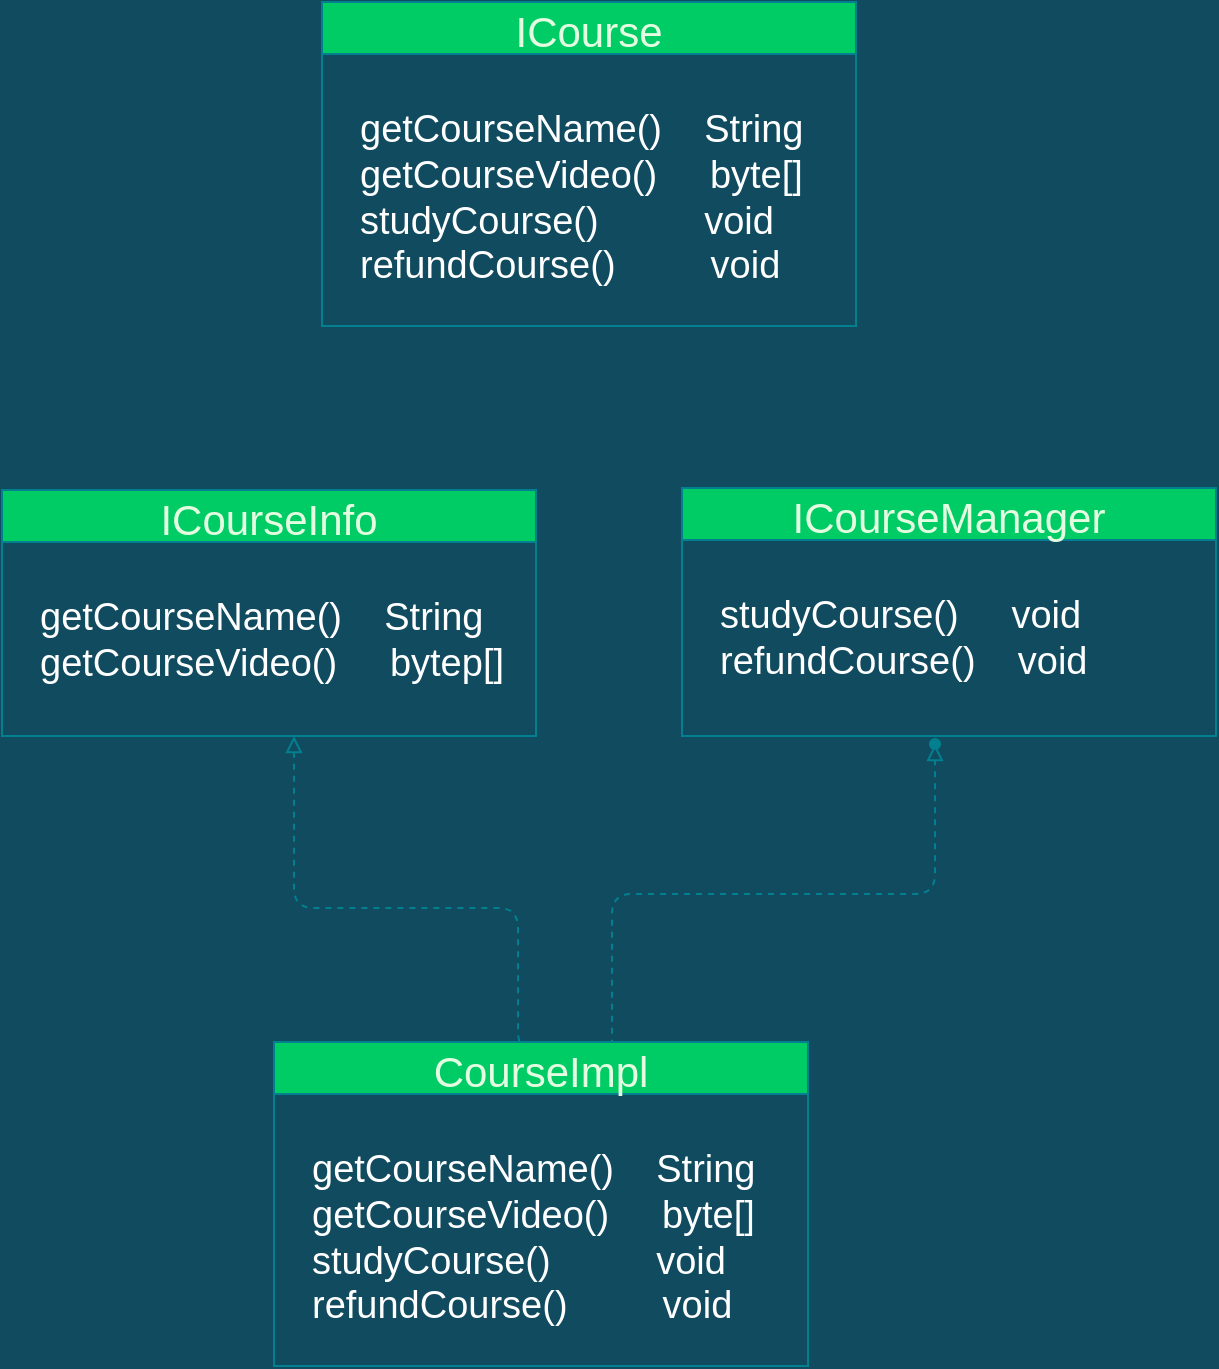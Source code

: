 <mxfile version="14.7.6" type="github">
  <diagram name="Page-1" id="c4acf3e9-155e-7222-9cf6-157b1a14988f">
    <mxGraphModel dx="1694" dy="805" grid="0" gridSize="10" guides="1" tooltips="1" connect="1" arrows="1" fold="1" page="1" pageScale="1" pageWidth="850" pageHeight="1100" background="#114B5F" math="0" shadow="0">
      <root>
        <mxCell id="0" />
        <mxCell id="1" parent="0" />
        <mxCell id="Q_LaTC8-RJTo9dfhqVQh-1" value="ICourse" style="swimlane;fontStyle=0;childLayout=stackLayout;horizontal=1;startSize=26;horizontalStack=0;resizeParent=1;resizeParentMax=0;resizeLast=0;collapsible=1;marginBottom=0;rounded=0;sketch=0;fontColor=#E4FDE1;strokeColor=#028090;fillColor=#00CC66;fontSize=21;" vertex="1" parent="1">
          <mxGeometry x="296" y="64" width="267" height="162" as="geometry" />
        </mxCell>
        <mxCell id="Q_LaTC8-RJTo9dfhqVQh-2" value="&lt;p style=&quot;line-height: 120%&quot;&gt;getCourseName()&amp;nbsp; &amp;nbsp; String&lt;br style=&quot;font-size: 19px&quot;&gt;getCourseVideo()&amp;nbsp; &amp;nbsp; &amp;nbsp;byte[]&lt;br&gt;studyCourse()&amp;nbsp; &amp;nbsp; &amp;nbsp; &amp;nbsp; &amp;nbsp; void&lt;br&gt;refundCourse()&amp;nbsp; &amp;nbsp; &amp;nbsp; &amp;nbsp; &amp;nbsp;void&amp;nbsp;&amp;nbsp;&lt;br&gt;&lt;br style=&quot;font-size: 19px&quot;&gt;&lt;br style=&quot;font-size: 19px&quot;&gt;&lt;/p&gt;" style="text;align=left;verticalAlign=top;spacingLeft=12;spacingRight=4;overflow=hidden;rotatable=0;points=[[0,0.5],[1,0.5]];portConstraint=eastwest;fontSize=19;fontColor=#FFFFFF;spacingTop=-4;spacingBottom=6;spacing=7;html=1;labelBorderColor=none;horizontal=1;" vertex="1" parent="Q_LaTC8-RJTo9dfhqVQh-1">
          <mxGeometry y="26" width="267" height="136" as="geometry" />
        </mxCell>
        <mxCell id="Q_LaTC8-RJTo9dfhqVQh-7" value="ICourseInfo" style="swimlane;fontStyle=0;childLayout=stackLayout;horizontal=1;startSize=26;horizontalStack=0;resizeParent=1;resizeParentMax=0;resizeLast=0;collapsible=1;marginBottom=0;rounded=0;sketch=0;fontColor=#E4FDE1;strokeColor=#028090;fillColor=#00CC66;fontSize=21;" vertex="1" parent="1">
          <mxGeometry x="136" y="308" width="267" height="123" as="geometry" />
        </mxCell>
        <mxCell id="Q_LaTC8-RJTo9dfhqVQh-8" value="&lt;p style=&quot;line-height: 120%&quot;&gt;getCourseName()&amp;nbsp; &amp;nbsp; String&lt;br style=&quot;font-size: 19px&quot;&gt;getCourseVideo()&amp;nbsp; &amp;nbsp; &amp;nbsp;bytep[]&lt;br&gt;&lt;br&gt;&lt;br style=&quot;font-size: 19px&quot;&gt;&lt;br style=&quot;font-size: 19px&quot;&gt;&lt;/p&gt;" style="text;align=left;verticalAlign=top;spacingLeft=12;spacingRight=4;overflow=hidden;rotatable=0;points=[[0,0.5],[1,0.5]];portConstraint=eastwest;fontSize=19;fontColor=#FFFFFF;spacingTop=-4;spacingBottom=6;spacing=7;html=1;labelBorderColor=none;horizontal=1;" vertex="1" parent="Q_LaTC8-RJTo9dfhqVQh-7">
          <mxGeometry y="26" width="267" height="97" as="geometry" />
        </mxCell>
        <mxCell id="Q_LaTC8-RJTo9dfhqVQh-9" value="ICourseManager" style="swimlane;fontStyle=0;childLayout=stackLayout;horizontal=1;startSize=26;horizontalStack=0;resizeParent=1;resizeParentMax=0;resizeLast=0;collapsible=1;marginBottom=0;rounded=0;sketch=0;fontColor=#E4FDE1;strokeColor=#028090;fillColor=#00CC66;fontSize=21;" vertex="1" parent="1">
          <mxGeometry x="476" y="307" width="267" height="124" as="geometry" />
        </mxCell>
        <mxCell id="Q_LaTC8-RJTo9dfhqVQh-10" value="&lt;p style=&quot;line-height: 120%&quot;&gt;studyCourse()&amp;nbsp; &amp;nbsp; &amp;nbsp;void&lt;br&gt;refundCourse()&amp;nbsp; &amp;nbsp; void&lt;br&gt;&lt;br style=&quot;font-size: 19px&quot;&gt;&lt;br style=&quot;font-size: 19px&quot;&gt;&lt;/p&gt;" style="text;align=left;verticalAlign=top;spacingLeft=12;spacingRight=4;overflow=hidden;rotatable=0;points=[[0,0.5],[1,0.5]];portConstraint=eastwest;fontSize=19;fontColor=#FFFFFF;spacingTop=-4;spacingBottom=6;spacing=7;html=1;labelBorderColor=none;horizontal=1;" vertex="1" parent="Q_LaTC8-RJTo9dfhqVQh-9">
          <mxGeometry y="26" width="267" height="98" as="geometry" />
        </mxCell>
        <mxCell id="Q_LaTC8-RJTo9dfhqVQh-13" value="" style="shape=waypoint;sketch=0;size=6;pointerEvents=1;points=[];fillColor=#00CC66;resizable=0;rotatable=0;perimeter=centerPerimeter;snapToPoint=1;rounded=0;fontSize=21;fontColor=#E4FDE1;fontStyle=0;strokeColor=#028090;startSize=26;" vertex="1" parent="1">
          <mxGeometry x="469" y="415" width="267" height="40" as="geometry" />
        </mxCell>
        <mxCell id="Q_LaTC8-RJTo9dfhqVQh-16" value="" style="edgeStyle=orthogonalEdgeStyle;curved=0;rounded=1;sketch=0;orthogonalLoop=1;jettySize=auto;html=1;fontSize=21;fontColor=#FFFFFF;strokeColor=#028090;fillColor=#F45B69;dashed=1;endArrow=block;endFill=0;exitX=0.5;exitY=0;exitDx=0;exitDy=0;" edge="1" parent="1" source="Q_LaTC8-RJTo9dfhqVQh-19">
          <mxGeometry relative="1" as="geometry">
            <mxPoint x="430" y="588" as="sourcePoint" />
            <mxPoint x="282" y="431" as="targetPoint" />
            <Array as="points">
              <mxPoint x="416" y="588" />
              <mxPoint x="394" y="588" />
              <mxPoint x="394" y="517" />
              <mxPoint x="282" y="517" />
            </Array>
          </mxGeometry>
        </mxCell>
        <mxCell id="Q_LaTC8-RJTo9dfhqVQh-17" value="" style="edgeStyle=orthogonalEdgeStyle;curved=0;rounded=1;sketch=0;orthogonalLoop=1;jettySize=auto;html=1;fontSize=21;fontColor=#FFFFFF;strokeColor=#028090;fillColor=#F45B69;dashed=1;endArrow=block;endFill=0;strokeWidth=1;exitX=0.776;exitY=0.005;exitDx=0;exitDy=0;exitPerimeter=0;" edge="1" parent="1" source="Q_LaTC8-RJTo9dfhqVQh-19" target="Q_LaTC8-RJTo9dfhqVQh-13">
          <mxGeometry relative="1" as="geometry">
            <mxPoint x="476" y="596" as="sourcePoint" />
            <mxPoint x="408" y="445" as="targetPoint" />
            <Array as="points">
              <mxPoint x="441" y="603" />
              <mxPoint x="441" y="510" />
              <mxPoint x="603" y="510" />
            </Array>
          </mxGeometry>
        </mxCell>
        <mxCell id="Q_LaTC8-RJTo9dfhqVQh-19" value="CourseImpl" style="swimlane;fontStyle=0;childLayout=stackLayout;horizontal=1;startSize=26;horizontalStack=0;resizeParent=1;resizeParentMax=0;resizeLast=0;collapsible=1;marginBottom=0;rounded=0;sketch=0;fontColor=#E4FDE1;strokeColor=#028090;fillColor=#00CC66;fontSize=21;" vertex="1" parent="1">
          <mxGeometry x="272" y="584" width="267" height="162" as="geometry" />
        </mxCell>
        <mxCell id="Q_LaTC8-RJTo9dfhqVQh-20" value="&lt;p style=&quot;line-height: 120%&quot;&gt;getCourseName()&amp;nbsp; &amp;nbsp; String&lt;br style=&quot;font-size: 19px&quot;&gt;getCourseVideo()&amp;nbsp; &amp;nbsp; &amp;nbsp;byte[]&lt;br&gt;studyCourse()&amp;nbsp; &amp;nbsp; &amp;nbsp; &amp;nbsp; &amp;nbsp; void&lt;br&gt;refundCourse()&amp;nbsp; &amp;nbsp; &amp;nbsp; &amp;nbsp; &amp;nbsp;void&amp;nbsp;&amp;nbsp;&lt;br&gt;&lt;br style=&quot;font-size: 19px&quot;&gt;&lt;br style=&quot;font-size: 19px&quot;&gt;&lt;/p&gt;" style="text;align=left;verticalAlign=top;spacingLeft=12;spacingRight=4;overflow=hidden;rotatable=0;points=[[0,0.5],[1,0.5]];portConstraint=eastwest;fontSize=19;fontColor=#FFFFFF;spacingTop=-4;spacingBottom=6;spacing=7;html=1;labelBorderColor=none;horizontal=1;" vertex="1" parent="Q_LaTC8-RJTo9dfhqVQh-19">
          <mxGeometry y="26" width="267" height="136" as="geometry" />
        </mxCell>
      </root>
    </mxGraphModel>
  </diagram>
</mxfile>
